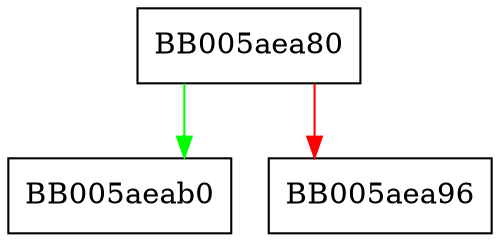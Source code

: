 digraph enc_callback_ctrl {
  node [shape="box"];
  graph [splines=ortho];
  BB005aea80 -> BB005aeab0 [color="green"];
  BB005aea80 -> BB005aea96 [color="red"];
}